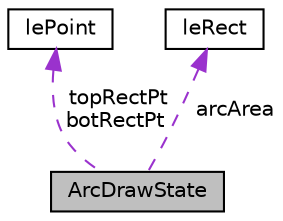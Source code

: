 digraph "ArcDrawState"
{
 // INTERACTIVE_SVG=YES
  edge [fontname="Helvetica",fontsize="10",labelfontname="Helvetica",labelfontsize="10"];
  node [fontname="Helvetica",fontsize="10",shape=record];
  Node1 [label="ArcDrawState",height=0.2,width=0.4,color="black", fillcolor="grey75", style="filled", fontcolor="black"];
  Node2 -> Node1 [dir="back",color="darkorchid3",fontsize="10",style="dashed",label=" topRectPt\nbotRectPt" ,fontname="Helvetica"];
  Node2 [label="lePoint",height=0.2,width=0.4,color="black", fillcolor="white", style="filled",URL="$structlePoint.html",tooltip="This structure represents a integer Cartesian point. "];
  Node3 -> Node1 [dir="back",color="darkorchid3",fontsize="10",style="dashed",label=" arcArea" ,fontname="Helvetica"];
  Node3 [label="leRect",height=0.2,width=0.4,color="black", fillcolor="white", style="filled",URL="$structleRect.html",tooltip="This struct represents a rectangle. "];
}
